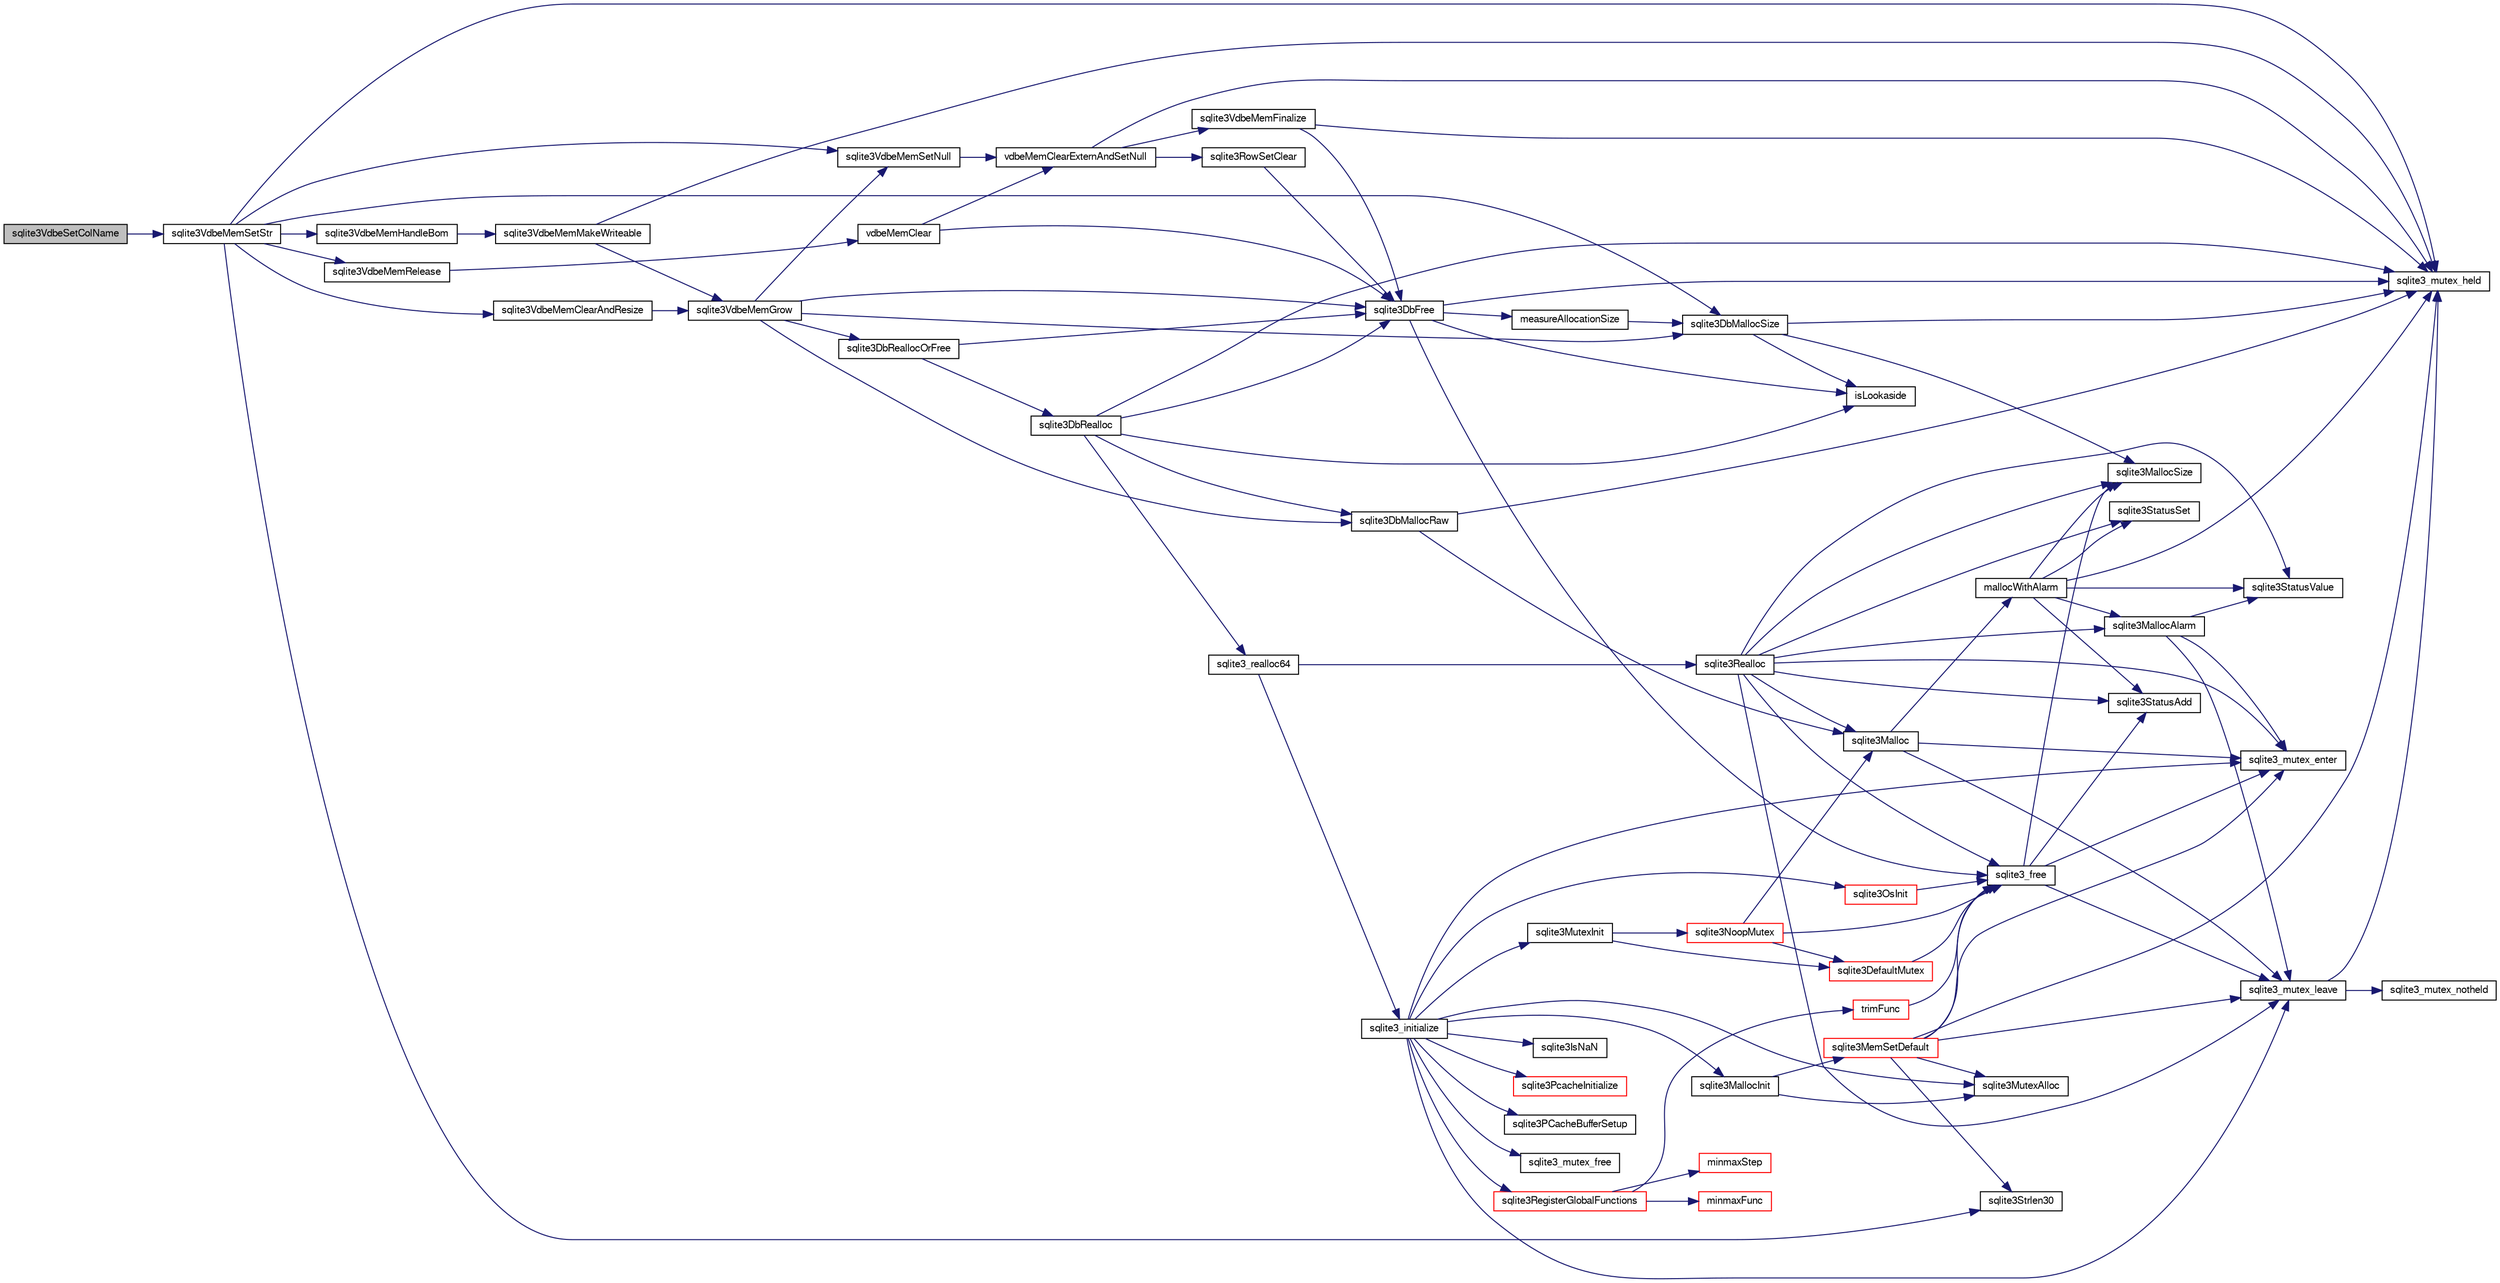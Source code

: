 digraph "sqlite3VdbeSetColName"
{
  edge [fontname="FreeSans",fontsize="10",labelfontname="FreeSans",labelfontsize="10"];
  node [fontname="FreeSans",fontsize="10",shape=record];
  rankdir="LR";
  Node790248 [label="sqlite3VdbeSetColName",height=0.2,width=0.4,color="black", fillcolor="grey75", style="filled", fontcolor="black"];
  Node790248 -> Node790249 [color="midnightblue",fontsize="10",style="solid",fontname="FreeSans"];
  Node790249 [label="sqlite3VdbeMemSetStr",height=0.2,width=0.4,color="black", fillcolor="white", style="filled",URL="$sqlite3_8c.html#a9697bec7c3b512483638ea3646191d7d"];
  Node790249 -> Node790250 [color="midnightblue",fontsize="10",style="solid",fontname="FreeSans"];
  Node790250 [label="sqlite3_mutex_held",height=0.2,width=0.4,color="black", fillcolor="white", style="filled",URL="$sqlite3_8c.html#acf77da68932b6bc163c5e68547ecc3e7"];
  Node790249 -> Node790251 [color="midnightblue",fontsize="10",style="solid",fontname="FreeSans"];
  Node790251 [label="sqlite3VdbeMemSetNull",height=0.2,width=0.4,color="black", fillcolor="white", style="filled",URL="$sqlite3_8c.html#ae01092c23aebaf8a3ebdf3954609b410"];
  Node790251 -> Node790252 [color="midnightblue",fontsize="10",style="solid",fontname="FreeSans"];
  Node790252 [label="vdbeMemClearExternAndSetNull",height=0.2,width=0.4,color="black", fillcolor="white", style="filled",URL="$sqlite3_8c.html#a29c41a360fb0e86b817777daf061230c"];
  Node790252 -> Node790250 [color="midnightblue",fontsize="10",style="solid",fontname="FreeSans"];
  Node790252 -> Node790253 [color="midnightblue",fontsize="10",style="solid",fontname="FreeSans"];
  Node790253 [label="sqlite3VdbeMemFinalize",height=0.2,width=0.4,color="black", fillcolor="white", style="filled",URL="$sqlite3_8c.html#a2568220f48ddef81b1c43e401042d9d2"];
  Node790253 -> Node790250 [color="midnightblue",fontsize="10",style="solid",fontname="FreeSans"];
  Node790253 -> Node790254 [color="midnightblue",fontsize="10",style="solid",fontname="FreeSans"];
  Node790254 [label="sqlite3DbFree",height=0.2,width=0.4,color="black", fillcolor="white", style="filled",URL="$sqlite3_8c.html#ac70ab821a6607b4a1b909582dc37a069"];
  Node790254 -> Node790250 [color="midnightblue",fontsize="10",style="solid",fontname="FreeSans"];
  Node790254 -> Node790255 [color="midnightblue",fontsize="10",style="solid",fontname="FreeSans"];
  Node790255 [label="measureAllocationSize",height=0.2,width=0.4,color="black", fillcolor="white", style="filled",URL="$sqlite3_8c.html#a45731e644a22fdb756e2b6337224217a"];
  Node790255 -> Node790256 [color="midnightblue",fontsize="10",style="solid",fontname="FreeSans"];
  Node790256 [label="sqlite3DbMallocSize",height=0.2,width=0.4,color="black", fillcolor="white", style="filled",URL="$sqlite3_8c.html#aa397e5a8a03495203a0767abf0a71f86"];
  Node790256 -> Node790257 [color="midnightblue",fontsize="10",style="solid",fontname="FreeSans"];
  Node790257 [label="sqlite3MallocSize",height=0.2,width=0.4,color="black", fillcolor="white", style="filled",URL="$sqlite3_8c.html#acf5d2a5f35270bafb050bd2def576955"];
  Node790256 -> Node790250 [color="midnightblue",fontsize="10",style="solid",fontname="FreeSans"];
  Node790256 -> Node790258 [color="midnightblue",fontsize="10",style="solid",fontname="FreeSans"];
  Node790258 [label="isLookaside",height=0.2,width=0.4,color="black", fillcolor="white", style="filled",URL="$sqlite3_8c.html#a770fa05ff9717b75e16f4d968a77b897"];
  Node790254 -> Node790258 [color="midnightblue",fontsize="10",style="solid",fontname="FreeSans"];
  Node790254 -> Node790259 [color="midnightblue",fontsize="10",style="solid",fontname="FreeSans"];
  Node790259 [label="sqlite3_free",height=0.2,width=0.4,color="black", fillcolor="white", style="filled",URL="$sqlite3_8c.html#a6552349e36a8a691af5487999ab09519"];
  Node790259 -> Node790260 [color="midnightblue",fontsize="10",style="solid",fontname="FreeSans"];
  Node790260 [label="sqlite3_mutex_enter",height=0.2,width=0.4,color="black", fillcolor="white", style="filled",URL="$sqlite3_8c.html#a1c12cde690bd89f104de5cbad12a6bf5"];
  Node790259 -> Node790261 [color="midnightblue",fontsize="10",style="solid",fontname="FreeSans"];
  Node790261 [label="sqlite3StatusAdd",height=0.2,width=0.4,color="black", fillcolor="white", style="filled",URL="$sqlite3_8c.html#afa029f93586aeab4cc85360905dae9cd"];
  Node790259 -> Node790257 [color="midnightblue",fontsize="10",style="solid",fontname="FreeSans"];
  Node790259 -> Node790262 [color="midnightblue",fontsize="10",style="solid",fontname="FreeSans"];
  Node790262 [label="sqlite3_mutex_leave",height=0.2,width=0.4,color="black", fillcolor="white", style="filled",URL="$sqlite3_8c.html#a5838d235601dbd3c1fa993555c6bcc93"];
  Node790262 -> Node790250 [color="midnightblue",fontsize="10",style="solid",fontname="FreeSans"];
  Node790262 -> Node790263 [color="midnightblue",fontsize="10",style="solid",fontname="FreeSans"];
  Node790263 [label="sqlite3_mutex_notheld",height=0.2,width=0.4,color="black", fillcolor="white", style="filled",URL="$sqlite3_8c.html#a83967c837c1c000d3b5adcfaa688f5dc"];
  Node790252 -> Node790264 [color="midnightblue",fontsize="10",style="solid",fontname="FreeSans"];
  Node790264 [label="sqlite3RowSetClear",height=0.2,width=0.4,color="black", fillcolor="white", style="filled",URL="$sqlite3_8c.html#ae153de0cd969511a607e26deeca80342"];
  Node790264 -> Node790254 [color="midnightblue",fontsize="10",style="solid",fontname="FreeSans"];
  Node790249 -> Node790265 [color="midnightblue",fontsize="10",style="solid",fontname="FreeSans"];
  Node790265 [label="sqlite3Strlen30",height=0.2,width=0.4,color="black", fillcolor="white", style="filled",URL="$sqlite3_8c.html#a3dcd80ba41f1a308193dee74857b62a7"];
  Node790249 -> Node790266 [color="midnightblue",fontsize="10",style="solid",fontname="FreeSans"];
  Node790266 [label="sqlite3VdbeMemClearAndResize",height=0.2,width=0.4,color="black", fillcolor="white", style="filled",URL="$sqlite3_8c.html#add082be4aa46084ecdf023cfac898231"];
  Node790266 -> Node790267 [color="midnightblue",fontsize="10",style="solid",fontname="FreeSans"];
  Node790267 [label="sqlite3VdbeMemGrow",height=0.2,width=0.4,color="black", fillcolor="white", style="filled",URL="$sqlite3_8c.html#aba753c9690ae0ba31b5100945cf29447"];
  Node790267 -> Node790256 [color="midnightblue",fontsize="10",style="solid",fontname="FreeSans"];
  Node790267 -> Node790268 [color="midnightblue",fontsize="10",style="solid",fontname="FreeSans"];
  Node790268 [label="sqlite3DbReallocOrFree",height=0.2,width=0.4,color="black", fillcolor="white", style="filled",URL="$sqlite3_8c.html#a532a9fd62eeb46b61885a0fff075231c"];
  Node790268 -> Node790269 [color="midnightblue",fontsize="10",style="solid",fontname="FreeSans"];
  Node790269 [label="sqlite3DbRealloc",height=0.2,width=0.4,color="black", fillcolor="white", style="filled",URL="$sqlite3_8c.html#ae028f4902a9d29bcaf310ff289ee87dc"];
  Node790269 -> Node790250 [color="midnightblue",fontsize="10",style="solid",fontname="FreeSans"];
  Node790269 -> Node790270 [color="midnightblue",fontsize="10",style="solid",fontname="FreeSans"];
  Node790270 [label="sqlite3DbMallocRaw",height=0.2,width=0.4,color="black", fillcolor="white", style="filled",URL="$sqlite3_8c.html#abbe8be0cf7175e11ddc3e2218fad924e"];
  Node790270 -> Node790250 [color="midnightblue",fontsize="10",style="solid",fontname="FreeSans"];
  Node790270 -> Node790271 [color="midnightblue",fontsize="10",style="solid",fontname="FreeSans"];
  Node790271 [label="sqlite3Malloc",height=0.2,width=0.4,color="black", fillcolor="white", style="filled",URL="$sqlite3_8c.html#a361a2eaa846b1885f123abe46f5d8b2b"];
  Node790271 -> Node790260 [color="midnightblue",fontsize="10",style="solid",fontname="FreeSans"];
  Node790271 -> Node790272 [color="midnightblue",fontsize="10",style="solid",fontname="FreeSans"];
  Node790272 [label="mallocWithAlarm",height=0.2,width=0.4,color="black", fillcolor="white", style="filled",URL="$sqlite3_8c.html#ab070d5cf8e48ec8a6a43cf025d48598b"];
  Node790272 -> Node790250 [color="midnightblue",fontsize="10",style="solid",fontname="FreeSans"];
  Node790272 -> Node790273 [color="midnightblue",fontsize="10",style="solid",fontname="FreeSans"];
  Node790273 [label="sqlite3StatusSet",height=0.2,width=0.4,color="black", fillcolor="white", style="filled",URL="$sqlite3_8c.html#afec7586c01fcb5ea17dc9d7725a589d9"];
  Node790272 -> Node790274 [color="midnightblue",fontsize="10",style="solid",fontname="FreeSans"];
  Node790274 [label="sqlite3StatusValue",height=0.2,width=0.4,color="black", fillcolor="white", style="filled",URL="$sqlite3_8c.html#a30b8ac296c6e200c1fa57708d52c6ef6"];
  Node790272 -> Node790275 [color="midnightblue",fontsize="10",style="solid",fontname="FreeSans"];
  Node790275 [label="sqlite3MallocAlarm",height=0.2,width=0.4,color="black", fillcolor="white", style="filled",URL="$sqlite3_8c.html#ada66988e8471d1198f3219c062377508"];
  Node790275 -> Node790274 [color="midnightblue",fontsize="10",style="solid",fontname="FreeSans"];
  Node790275 -> Node790262 [color="midnightblue",fontsize="10",style="solid",fontname="FreeSans"];
  Node790275 -> Node790260 [color="midnightblue",fontsize="10",style="solid",fontname="FreeSans"];
  Node790272 -> Node790257 [color="midnightblue",fontsize="10",style="solid",fontname="FreeSans"];
  Node790272 -> Node790261 [color="midnightblue",fontsize="10",style="solid",fontname="FreeSans"];
  Node790271 -> Node790262 [color="midnightblue",fontsize="10",style="solid",fontname="FreeSans"];
  Node790269 -> Node790258 [color="midnightblue",fontsize="10",style="solid",fontname="FreeSans"];
  Node790269 -> Node790254 [color="midnightblue",fontsize="10",style="solid",fontname="FreeSans"];
  Node790269 -> Node790276 [color="midnightblue",fontsize="10",style="solid",fontname="FreeSans"];
  Node790276 [label="sqlite3_realloc64",height=0.2,width=0.4,color="black", fillcolor="white", style="filled",URL="$sqlite3_8c.html#a3765a714077ee547e811034236dc9ecd"];
  Node790276 -> Node790277 [color="midnightblue",fontsize="10",style="solid",fontname="FreeSans"];
  Node790277 [label="sqlite3_initialize",height=0.2,width=0.4,color="black", fillcolor="white", style="filled",URL="$sqlite3_8c.html#ab0c0ee2d5d4cf8b28e9572296a8861df"];
  Node790277 -> Node790278 [color="midnightblue",fontsize="10",style="solid",fontname="FreeSans"];
  Node790278 [label="sqlite3MutexInit",height=0.2,width=0.4,color="black", fillcolor="white", style="filled",URL="$sqlite3_8c.html#a7906afcdd1cdb3d0007eb932398a1158"];
  Node790278 -> Node790279 [color="midnightblue",fontsize="10",style="solid",fontname="FreeSans"];
  Node790279 [label="sqlite3DefaultMutex",height=0.2,width=0.4,color="red", fillcolor="white", style="filled",URL="$sqlite3_8c.html#ac895a71e325f9b2f9b862f737c17aca8"];
  Node790279 -> Node790259 [color="midnightblue",fontsize="10",style="solid",fontname="FreeSans"];
  Node790278 -> Node790288 [color="midnightblue",fontsize="10",style="solid",fontname="FreeSans"];
  Node790288 [label="sqlite3NoopMutex",height=0.2,width=0.4,color="red", fillcolor="white", style="filled",URL="$sqlite3_8c.html#a09742cde9ef371d94f8201d2cdb543e4"];
  Node790288 -> Node790271 [color="midnightblue",fontsize="10",style="solid",fontname="FreeSans"];
  Node790288 -> Node790259 [color="midnightblue",fontsize="10",style="solid",fontname="FreeSans"];
  Node790288 -> Node790279 [color="midnightblue",fontsize="10",style="solid",fontname="FreeSans"];
  Node790277 -> Node790296 [color="midnightblue",fontsize="10",style="solid",fontname="FreeSans"];
  Node790296 [label="sqlite3MutexAlloc",height=0.2,width=0.4,color="black", fillcolor="white", style="filled",URL="$sqlite3_8c.html#a0e3f432ee581f6876b590e7ad7e84e19"];
  Node790277 -> Node790260 [color="midnightblue",fontsize="10",style="solid",fontname="FreeSans"];
  Node790277 -> Node790297 [color="midnightblue",fontsize="10",style="solid",fontname="FreeSans"];
  Node790297 [label="sqlite3MallocInit",height=0.2,width=0.4,color="black", fillcolor="white", style="filled",URL="$sqlite3_8c.html#a9e06f9e7cad0d83ce80ab493c9533552"];
  Node790297 -> Node790298 [color="midnightblue",fontsize="10",style="solid",fontname="FreeSans"];
  Node790298 [label="sqlite3MemSetDefault",height=0.2,width=0.4,color="red", fillcolor="white", style="filled",URL="$sqlite3_8c.html#a162fbfd727e92c5f8f72625b5ff62549"];
  Node790298 -> Node790296 [color="midnightblue",fontsize="10",style="solid",fontname="FreeSans"];
  Node790298 -> Node790260 [color="midnightblue",fontsize="10",style="solid",fontname="FreeSans"];
  Node790298 -> Node790262 [color="midnightblue",fontsize="10",style="solid",fontname="FreeSans"];
  Node790298 -> Node790265 [color="midnightblue",fontsize="10",style="solid",fontname="FreeSans"];
  Node790298 -> Node790250 [color="midnightblue",fontsize="10",style="solid",fontname="FreeSans"];
  Node790298 -> Node790259 [color="midnightblue",fontsize="10",style="solid",fontname="FreeSans"];
  Node790297 -> Node790296 [color="midnightblue",fontsize="10",style="solid",fontname="FreeSans"];
  Node790277 -> Node790262 [color="midnightblue",fontsize="10",style="solid",fontname="FreeSans"];
  Node790277 -> Node790377 [color="midnightblue",fontsize="10",style="solid",fontname="FreeSans"];
  Node790377 [label="sqlite3RegisterGlobalFunctions",height=0.2,width=0.4,color="red", fillcolor="white", style="filled",URL="$sqlite3_8c.html#a9f75bd111010f29e1b8d74344473c4ec"];
  Node790377 -> Node790378 [color="midnightblue",fontsize="10",style="solid",fontname="FreeSans"];
  Node790378 [label="trimFunc",height=0.2,width=0.4,color="red", fillcolor="white", style="filled",URL="$sqlite3_8c.html#afad56dbe7f08139a630156e644b14704"];
  Node790378 -> Node790259 [color="midnightblue",fontsize="10",style="solid",fontname="FreeSans"];
  Node790377 -> Node790389 [color="midnightblue",fontsize="10",style="solid",fontname="FreeSans"];
  Node790389 [label="minmaxFunc",height=0.2,width=0.4,color="red", fillcolor="white", style="filled",URL="$sqlite3_8c.html#a4d00f48b948fd73cb70bcfd1efc0bfb0"];
  Node790377 -> Node790398 [color="midnightblue",fontsize="10",style="solid",fontname="FreeSans"];
  Node790398 [label="minmaxStep",height=0.2,width=0.4,color="red", fillcolor="white", style="filled",URL="$sqlite3_8c.html#a5b4c0da0f3b61d7ff25ebd30aa22cca4"];
  Node790277 -> Node790523 [color="midnightblue",fontsize="10",style="solid",fontname="FreeSans"];
  Node790523 [label="sqlite3PcacheInitialize",height=0.2,width=0.4,color="red", fillcolor="white", style="filled",URL="$sqlite3_8c.html#a2902c61ddc88bea002c4d69fe4052b1f"];
  Node790277 -> Node790524 [color="midnightblue",fontsize="10",style="solid",fontname="FreeSans"];
  Node790524 [label="sqlite3OsInit",height=0.2,width=0.4,color="red", fillcolor="white", style="filled",URL="$sqlite3_8c.html#afeaa886fe1ca086a30fd278b1d069762"];
  Node790524 -> Node790259 [color="midnightblue",fontsize="10",style="solid",fontname="FreeSans"];
  Node790277 -> Node790528 [color="midnightblue",fontsize="10",style="solid",fontname="FreeSans"];
  Node790528 [label="sqlite3PCacheBufferSetup",height=0.2,width=0.4,color="black", fillcolor="white", style="filled",URL="$sqlite3_8c.html#ad18a1eebefdfbc4254f473f7b0101937"];
  Node790277 -> Node790529 [color="midnightblue",fontsize="10",style="solid",fontname="FreeSans"];
  Node790529 [label="sqlite3_mutex_free",height=0.2,width=0.4,color="black", fillcolor="white", style="filled",URL="$sqlite3_8c.html#a2db2e72e08f6873afa9c61b0ec726fec"];
  Node790277 -> Node790321 [color="midnightblue",fontsize="10",style="solid",fontname="FreeSans"];
  Node790321 [label="sqlite3IsNaN",height=0.2,width=0.4,color="black", fillcolor="white", style="filled",URL="$sqlite3_8c.html#aed4d78203877c3486765ccbc7feebb50"];
  Node790276 -> Node790310 [color="midnightblue",fontsize="10",style="solid",fontname="FreeSans"];
  Node790310 [label="sqlite3Realloc",height=0.2,width=0.4,color="black", fillcolor="white", style="filled",URL="$sqlite3_8c.html#ad53aefdfc088f622e23ffe838201fe22"];
  Node790310 -> Node790271 [color="midnightblue",fontsize="10",style="solid",fontname="FreeSans"];
  Node790310 -> Node790259 [color="midnightblue",fontsize="10",style="solid",fontname="FreeSans"];
  Node790310 -> Node790257 [color="midnightblue",fontsize="10",style="solid",fontname="FreeSans"];
  Node790310 -> Node790260 [color="midnightblue",fontsize="10",style="solid",fontname="FreeSans"];
  Node790310 -> Node790273 [color="midnightblue",fontsize="10",style="solid",fontname="FreeSans"];
  Node790310 -> Node790274 [color="midnightblue",fontsize="10",style="solid",fontname="FreeSans"];
  Node790310 -> Node790275 [color="midnightblue",fontsize="10",style="solid",fontname="FreeSans"];
  Node790310 -> Node790261 [color="midnightblue",fontsize="10",style="solid",fontname="FreeSans"];
  Node790310 -> Node790262 [color="midnightblue",fontsize="10",style="solid",fontname="FreeSans"];
  Node790268 -> Node790254 [color="midnightblue",fontsize="10",style="solid",fontname="FreeSans"];
  Node790267 -> Node790254 [color="midnightblue",fontsize="10",style="solid",fontname="FreeSans"];
  Node790267 -> Node790270 [color="midnightblue",fontsize="10",style="solid",fontname="FreeSans"];
  Node790267 -> Node790251 [color="midnightblue",fontsize="10",style="solid",fontname="FreeSans"];
  Node790249 -> Node790331 [color="midnightblue",fontsize="10",style="solid",fontname="FreeSans"];
  Node790331 [label="sqlite3VdbeMemRelease",height=0.2,width=0.4,color="black", fillcolor="white", style="filled",URL="$sqlite3_8c.html#a90606361dbeba88159fd6ff03fcc10cc"];
  Node790331 -> Node790332 [color="midnightblue",fontsize="10",style="solid",fontname="FreeSans"];
  Node790332 [label="vdbeMemClear",height=0.2,width=0.4,color="black", fillcolor="white", style="filled",URL="$sqlite3_8c.html#a489eef6e55ad0dadf67578726b935d12"];
  Node790332 -> Node790252 [color="midnightblue",fontsize="10",style="solid",fontname="FreeSans"];
  Node790332 -> Node790254 [color="midnightblue",fontsize="10",style="solid",fontname="FreeSans"];
  Node790249 -> Node790256 [color="midnightblue",fontsize="10",style="solid",fontname="FreeSans"];
  Node790249 -> Node790530 [color="midnightblue",fontsize="10",style="solid",fontname="FreeSans"];
  Node790530 [label="sqlite3VdbeMemHandleBom",height=0.2,width=0.4,color="black", fillcolor="white", style="filled",URL="$sqlite3_8c.html#a8ac47607e6893715d335a0f6f4b58e3e"];
  Node790530 -> Node790330 [color="midnightblue",fontsize="10",style="solid",fontname="FreeSans"];
  Node790330 [label="sqlite3VdbeMemMakeWriteable",height=0.2,width=0.4,color="black", fillcolor="white", style="filled",URL="$sqlite3_8c.html#afabdd8032205a36c69ad191c6bbb6a34"];
  Node790330 -> Node790250 [color="midnightblue",fontsize="10",style="solid",fontname="FreeSans"];
  Node790330 -> Node790267 [color="midnightblue",fontsize="10",style="solid",fontname="FreeSans"];
}
